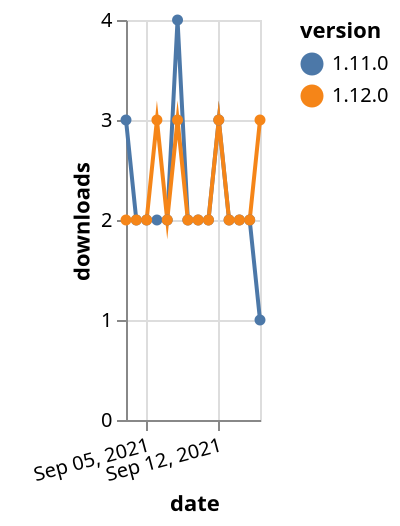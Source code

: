 {"$schema": "https://vega.github.io/schema/vega-lite/v5.json", "description": "A simple bar chart with embedded data.", "data": {"values": [{"date": "2021-09-03", "total": 2680, "delta": 3, "version": "1.11.0"}, {"date": "2021-09-04", "total": 2682, "delta": 2, "version": "1.11.0"}, {"date": "2021-09-05", "total": 2684, "delta": 2, "version": "1.11.0"}, {"date": "2021-09-06", "total": 2686, "delta": 2, "version": "1.11.0"}, {"date": "2021-09-07", "total": 2688, "delta": 2, "version": "1.11.0"}, {"date": "2021-09-08", "total": 2692, "delta": 4, "version": "1.11.0"}, {"date": "2021-09-09", "total": 2694, "delta": 2, "version": "1.11.0"}, {"date": "2021-09-10", "total": 2696, "delta": 2, "version": "1.11.0"}, {"date": "2021-09-11", "total": 2698, "delta": 2, "version": "1.11.0"}, {"date": "2021-09-12", "total": 2701, "delta": 3, "version": "1.11.0"}, {"date": "2021-09-13", "total": 2703, "delta": 2, "version": "1.11.0"}, {"date": "2021-09-14", "total": 2705, "delta": 2, "version": "1.11.0"}, {"date": "2021-09-15", "total": 2707, "delta": 2, "version": "1.11.0"}, {"date": "2021-09-16", "total": 2708, "delta": 1, "version": "1.11.0"}, {"date": "2021-09-03", "total": 1174, "delta": 2, "version": "1.12.0"}, {"date": "2021-09-04", "total": 1176, "delta": 2, "version": "1.12.0"}, {"date": "2021-09-05", "total": 1178, "delta": 2, "version": "1.12.0"}, {"date": "2021-09-06", "total": 1181, "delta": 3, "version": "1.12.0"}, {"date": "2021-09-07", "total": 1183, "delta": 2, "version": "1.12.0"}, {"date": "2021-09-08", "total": 1186, "delta": 3, "version": "1.12.0"}, {"date": "2021-09-09", "total": 1188, "delta": 2, "version": "1.12.0"}, {"date": "2021-09-10", "total": 1190, "delta": 2, "version": "1.12.0"}, {"date": "2021-09-11", "total": 1192, "delta": 2, "version": "1.12.0"}, {"date": "2021-09-12", "total": 1195, "delta": 3, "version": "1.12.0"}, {"date": "2021-09-13", "total": 1197, "delta": 2, "version": "1.12.0"}, {"date": "2021-09-14", "total": 1199, "delta": 2, "version": "1.12.0"}, {"date": "2021-09-15", "total": 1201, "delta": 2, "version": "1.12.0"}, {"date": "2021-09-16", "total": 1204, "delta": 3, "version": "1.12.0"}]}, "width": "container", "mark": {"type": "line", "point": {"filled": true}}, "encoding": {"x": {"field": "date", "type": "temporal", "timeUnit": "yearmonthdate", "title": "date", "axis": {"labelAngle": -15}}, "y": {"field": "delta", "type": "quantitative", "title": "downloads"}, "color": {"field": "version", "type": "nominal"}, "tooltip": {"field": "delta"}}}